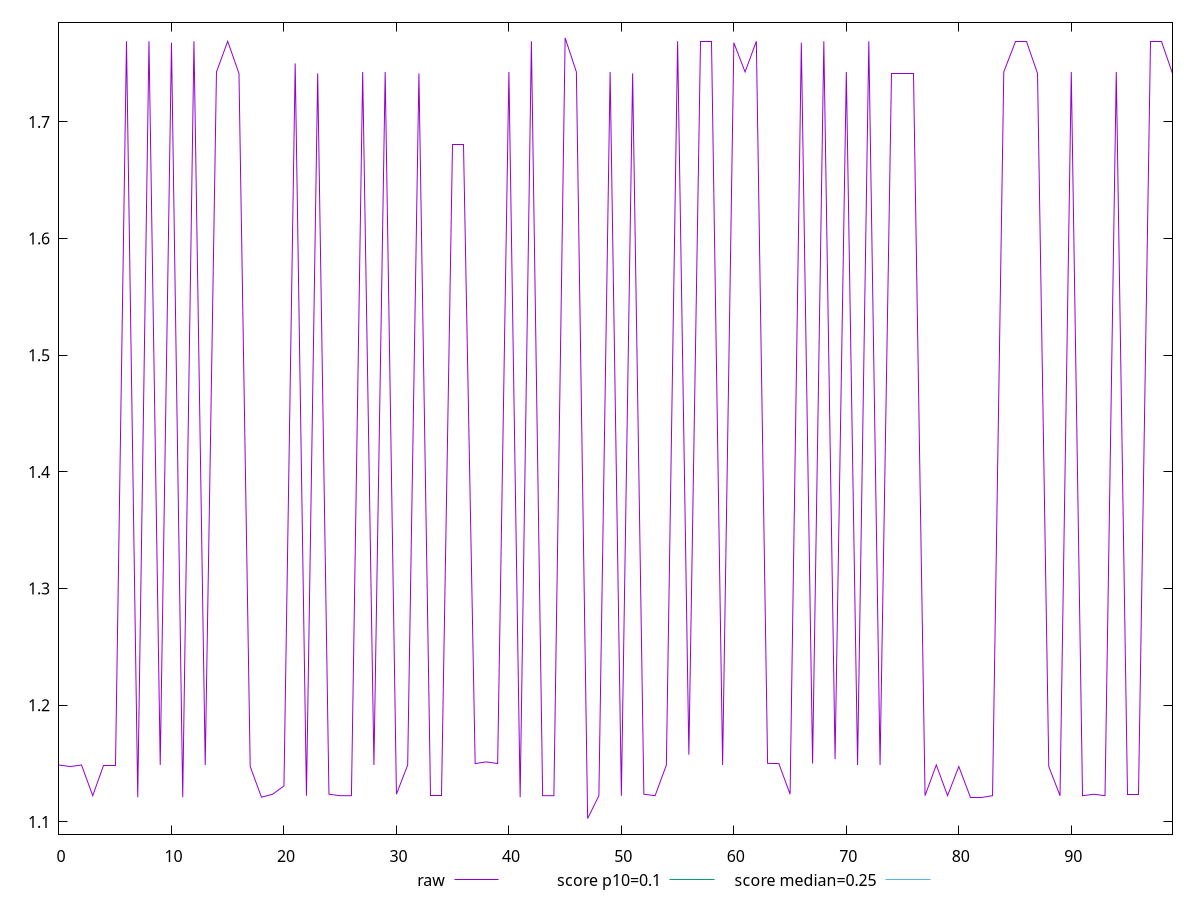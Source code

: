 reset

$raw <<EOF
0 1.1487898769378662
1 1.1475105800628662
2 1.1487898769378664
3 1.1225468959808351
4 1.1487898769378664
5 1.1487898769378664
6 1.7690829467773437
7 1.121230978012085
8 1.7690829467773437
9 1.1487898769378664
10 1.7678036499023437
11 1.121230978012085
12 1.7690829467773437
13 1.1487898769378664
14 1.7428033447265623
15 1.7690829467773437
16 1.7415240478515623
17 1.1475105800628662
18 1.121230978012085
19 1.123809103012085
20 1.130884298324585
21 1.7501055908203123
22 1.122510274887085
23 1.7415240478515626
24 1.1237649288177491
25 1.122510274887085
26 1.122485631942749
27 1.7428033447265623
28 1.1487898769378662
29 1.7428033447265623
30 1.123801549911499
31 1.1487898769378662
32 1.7415240478515626
33 1.122510274887085
34 1.122510274887085
35 1.6804974365234375
36 1.6804974365234375
37 1.1500445308685303
38 1.1514971675872803
39 1.1500445308685303
40 1.7428033447265623
41 1.121230978012085
42 1.7690829467773437
43 1.122510274887085
44 1.122485631942749
45 1.7719735717773437
46 1.7428033447265625
47 1.102942403793335
48 1.122510274887085
49 1.7428033447265623
50 1.122485631942749
51 1.7415240478515623
52 1.1237649288177491
53 1.122510274887085
54 1.1487898769378664
55 1.7690829467773437
56 1.1576253261566163
57 1.7690829467773437
58 1.7690829467773437
59 1.1487898769378664
60 1.7678036499023437
61 1.7428033447265623
62 1.7690829467773437
63 1.1502034511566164
64 1.1500445308685303
65 1.123764928817749
66 1.7678036499023437
67 1.1500445308685303
68 1.7690829467773437
69 1.1539314785003663
70 1.7428033447265625
71 1.1487898769378664
72 1.7690829467773437
73 1.1487898769378664
74 1.7415240478515623
75 1.7415240478515626
76 1.7415240478515626
77 1.122510274887085
78 1.1488850917816162
79 1.122510274887085
80 1.1475105800628662
81 1.121230978012085
82 1.121230978012085
83 1.122510274887085
84 1.7428399658203126
85 1.7690829467773437
86 1.7690829467773437
87 1.7415240478515623
88 1.1475105800628662
89 1.122485631942749
90 1.7428033447265623
91 1.122485631942749
92 1.1237649288177491
93 1.122510274887085
94 1.7428033447265623
95 1.123764928817749
96 1.123764928817749
97 1.7690829467773437
98 1.7690829467773437
99 1.7415240478515626
EOF

set key outside below
set xrange [0:99]
set yrange [1.0895617804336548:1.785354195137024]
set trange [1.0895617804336548:1.785354195137024]
set terminal svg size 640, 500 enhanced background rgb 'white'
set output "report_00017_2021-02-10T15-08-03.406Z/cumulative-layout-shift/samples/pages/raw/values.svg"

plot $raw title "raw" with line, \
     0.1 title "score p10=0.1", \
     0.25 title "score median=0.25"

reset

